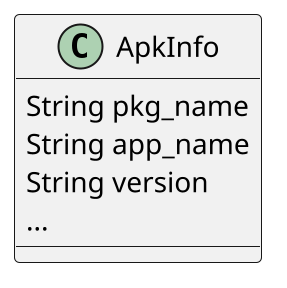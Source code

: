 @startuml apk_info_class
scale 2
class ApkInfo {
    String pkg_name
    String app_name
    String version
    ...
}
@enduml